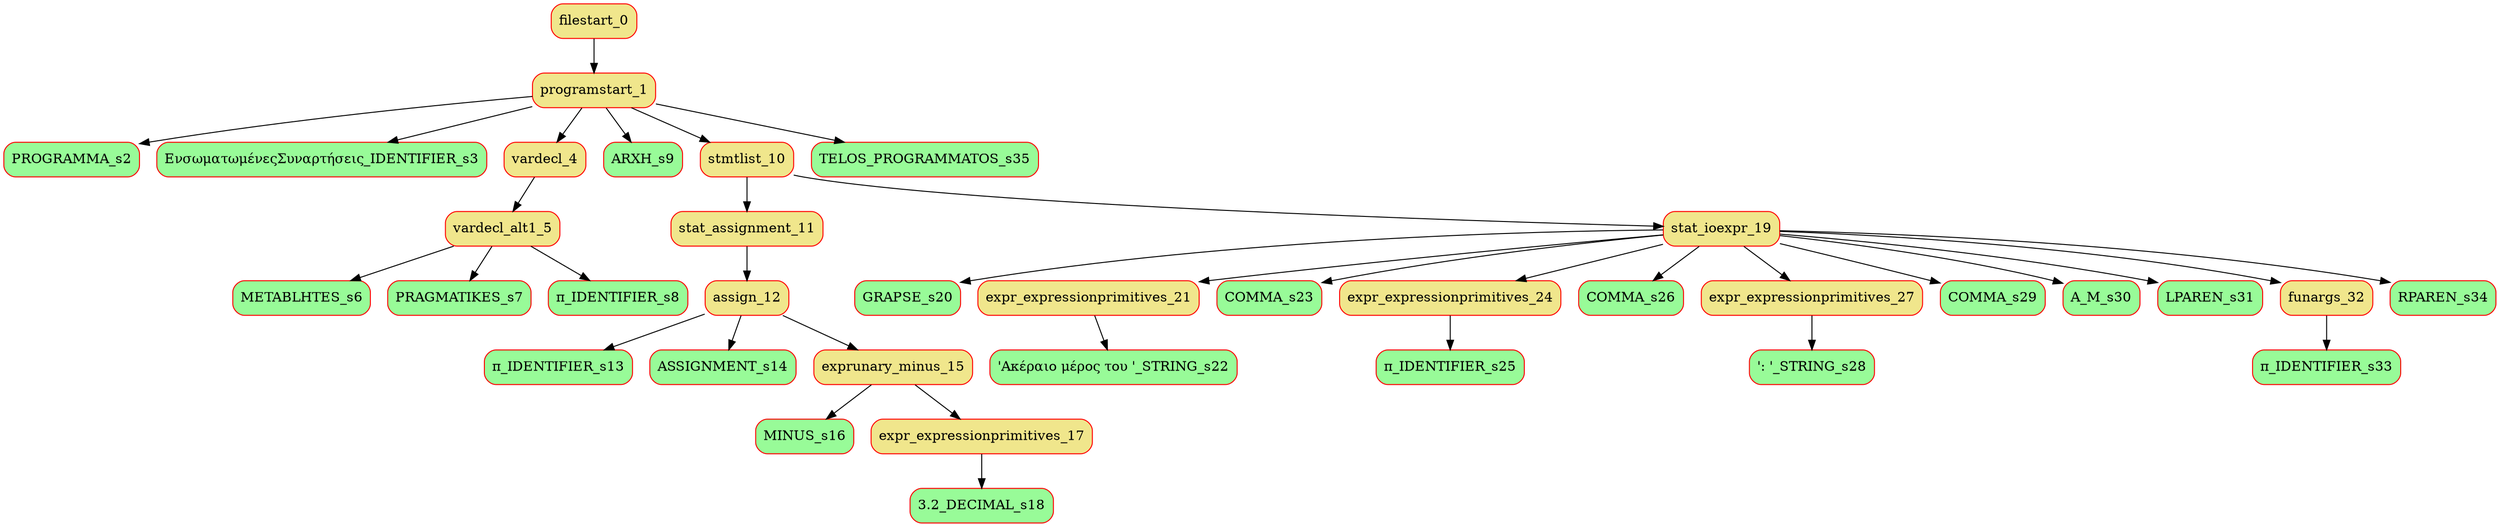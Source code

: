 digraph G {
node [shape=box, style="rounded,filled", color=red, fillcolor=khaki];
"filestart_0" -> "programstart_1";
node [fillcolor=palegreen];
"programstart_1" -> "PROGRAMMA_s2";
node [fillcolor=palegreen];
"programstart_1" -> "ΕνσωματωμένεςΣυναρτήσεις_IDENTIFIER_s3";
node [shape=box, style="rounded,filled", color=red, fillcolor=khaki];
"programstart_1" -> "vardecl_4";
node [shape=box, style="rounded,filled", color=red, fillcolor=khaki];
"vardecl_4" -> "vardecl_alt1_5";
node [fillcolor=palegreen];
"vardecl_alt1_5" -> "METABLHTES_s6";
node [fillcolor=palegreen];
"vardecl_alt1_5" -> "PRAGMATIKES_s7";
node [fillcolor=palegreen];
"vardecl_alt1_5" -> "π_IDENTIFIER_s8";
node [fillcolor=palegreen];
"programstart_1" -> "ARXH_s9";
node [shape=box, style="rounded,filled", color=red, fillcolor=khaki];
"programstart_1" -> "stmtlist_10";
node [shape=box, style="rounded,filled", color=red, fillcolor=khaki];
"stmtlist_10" -> "stat_assignment_11";
node [shape=box, style="rounded,filled", color=red, fillcolor=khaki];
"stat_assignment_11" -> "assign_12";
node [fillcolor=palegreen];
"assign_12" -> "π_IDENTIFIER_s13";
node [fillcolor=palegreen];
"assign_12" -> "ASSIGNMENT_s14";
node [shape=box, style="rounded,filled", color=red, fillcolor=khaki];
"assign_12" -> "exprunary_minus_15";
node [fillcolor=palegreen];
"exprunary_minus_15" -> "MINUS_s16";
node [shape=box, style="rounded,filled", color=red, fillcolor=khaki];
"exprunary_minus_15" -> "expr_expressionprimitives_17";
node [fillcolor=palegreen];
"expr_expressionprimitives_17" -> "3.2_DECIMAL_s18";
node [shape=box, style="rounded,filled", color=red, fillcolor=khaki];
"stmtlist_10" -> "stat_ioexpr_19";
node [fillcolor=palegreen];
"stat_ioexpr_19" -> "GRAPSE_s20";
node [shape=box, style="rounded,filled", color=red, fillcolor=khaki];
"stat_ioexpr_19" -> "expr_expressionprimitives_21";
node [fillcolor=palegreen];
"expr_expressionprimitives_21" -> "'Ακέραιο μέρος του '_STRING_s22";
node [fillcolor=palegreen];
"stat_ioexpr_19" -> "COMMA_s23";
node [shape=box, style="rounded,filled", color=red, fillcolor=khaki];
"stat_ioexpr_19" -> "expr_expressionprimitives_24";
node [fillcolor=palegreen];
"expr_expressionprimitives_24" -> "π_IDENTIFIER_s25";
node [fillcolor=palegreen];
"stat_ioexpr_19" -> "COMMA_s26";
node [shape=box, style="rounded,filled", color=red, fillcolor=khaki];
"stat_ioexpr_19" -> "expr_expressionprimitives_27";
node [fillcolor=palegreen];
"expr_expressionprimitives_27" -> "': '_STRING_s28";
node [fillcolor=palegreen];
"stat_ioexpr_19" -> "COMMA_s29";
node [fillcolor=palegreen];
"stat_ioexpr_19" -> "A_M_s30";
node [fillcolor=palegreen];
"stat_ioexpr_19" -> "LPAREN_s31";
node [shape=box, style="rounded,filled", color=red, fillcolor=khaki];
"stat_ioexpr_19" -> "funargs_32";
node [fillcolor=palegreen];
"funargs_32" -> "π_IDENTIFIER_s33";
node [fillcolor=palegreen];
"stat_ioexpr_19" -> "RPAREN_s34";
node [fillcolor=palegreen];
"programstart_1" -> "TELOS_PROGRAMMATOS_s35";
}
